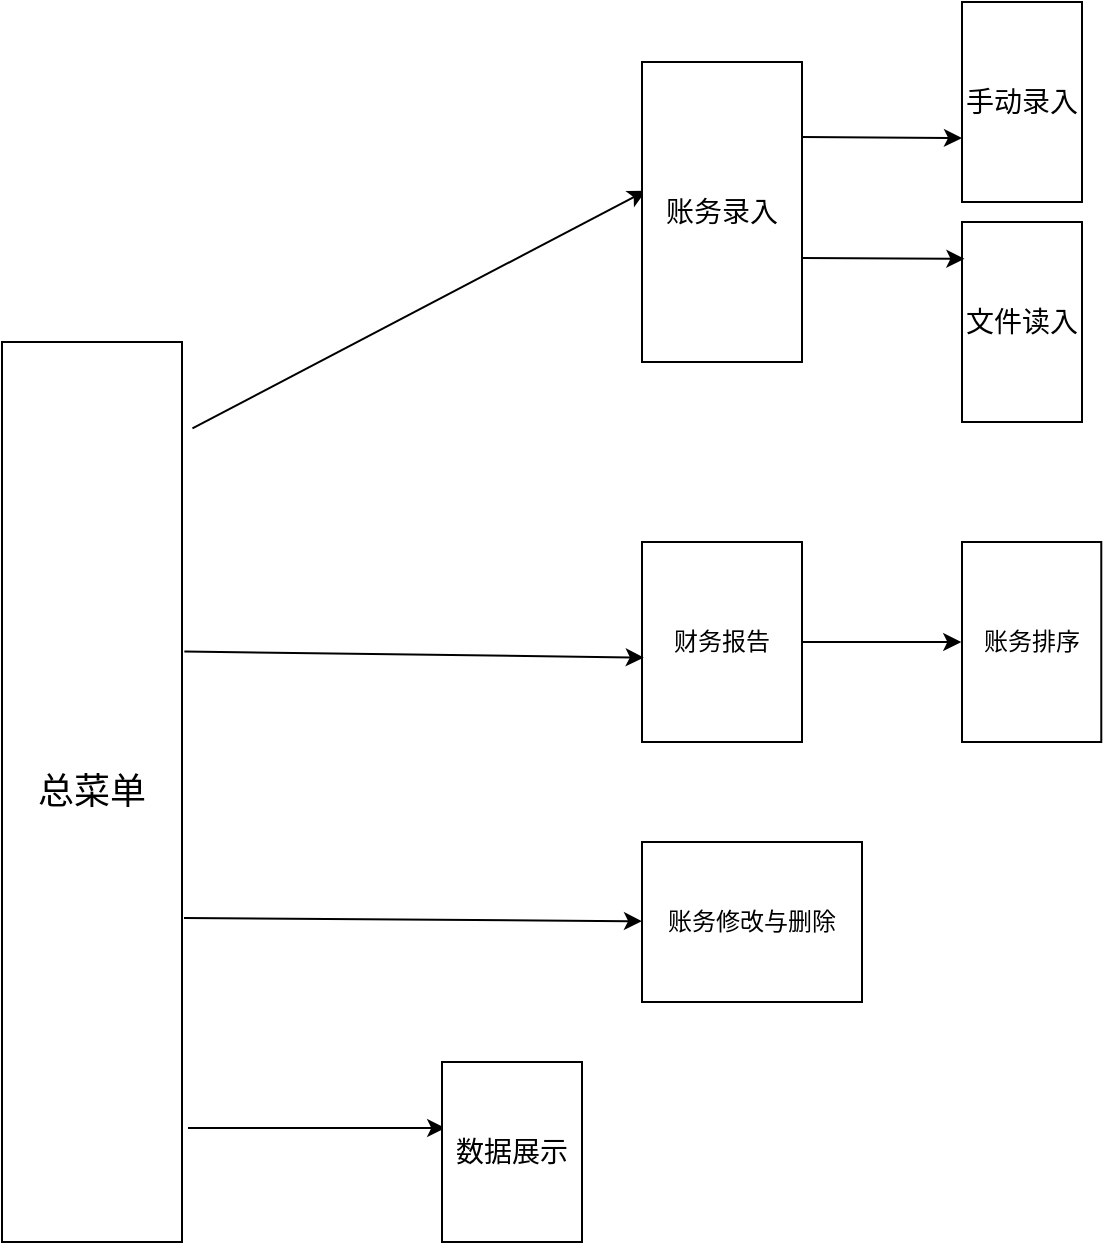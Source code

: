 <mxfile version="13.7.8" type="github">
  <diagram id="7Vw7H-i2mA9C7uz1bi9S" name="Page-1">
    <mxGraphModel dx="1221" dy="1813" grid="1" gridSize="10" guides="1" tooltips="1" connect="1" arrows="1" fold="1" page="1" pageScale="1" pageWidth="827" pageHeight="1169" math="0" shadow="0">
      <root>
        <mxCell id="0" />
        <mxCell id="1" parent="0" />
        <mxCell id="aIteqAT_gcoXnPoXTb-d-1" value="&lt;font style=&quot;font-size: 18px&quot;&gt;总菜单&lt;/font&gt;" style="rounded=0;whiteSpace=wrap;html=1;" vertex="1" parent="1">
          <mxGeometry x="150" y="70" width="90" height="450" as="geometry" />
        </mxCell>
        <mxCell id="aIteqAT_gcoXnPoXTb-d-2" value="" style="endArrow=classic;html=1;exitX=1.058;exitY=0.096;exitDx=0;exitDy=0;exitPerimeter=0;entryX=0.025;entryY=0.429;entryDx=0;entryDy=0;entryPerimeter=0;" edge="1" parent="1" source="aIteqAT_gcoXnPoXTb-d-1" target="aIteqAT_gcoXnPoXTb-d-3">
          <mxGeometry width="50" height="50" relative="1" as="geometry">
            <mxPoint x="320.0" y="-9.25" as="sourcePoint" />
            <mxPoint x="520.36" y="95" as="targetPoint" />
            <Array as="points" />
          </mxGeometry>
        </mxCell>
        <mxCell id="aIteqAT_gcoXnPoXTb-d-3" value="&lt;font style=&quot;font-size: 14px&quot;&gt;账务录入&lt;/font&gt;" style="rounded=0;whiteSpace=wrap;html=1;" vertex="1" parent="1">
          <mxGeometry x="470" y="-70" width="80" height="150" as="geometry" />
        </mxCell>
        <mxCell id="aIteqAT_gcoXnPoXTb-d-4" value="" style="endArrow=classic;html=1;exitX=1;exitY=0.25;exitDx=0;exitDy=0;" edge="1" parent="1" source="aIteqAT_gcoXnPoXTb-d-3">
          <mxGeometry width="50" height="50" relative="1" as="geometry">
            <mxPoint x="420" y="160" as="sourcePoint" />
            <mxPoint x="630" y="-32" as="targetPoint" />
          </mxGeometry>
        </mxCell>
        <mxCell id="aIteqAT_gcoXnPoXTb-d-5" value="&lt;font style=&quot;font-size: 14px&quot;&gt;手动录入&lt;/font&gt;" style="rounded=0;whiteSpace=wrap;html=1;" vertex="1" parent="1">
          <mxGeometry x="630" y="-100" width="60" height="100" as="geometry" />
        </mxCell>
        <mxCell id="aIteqAT_gcoXnPoXTb-d-8" value="&lt;font style=&quot;font-size: 14px&quot;&gt;文件读入&lt;/font&gt;" style="rounded=0;whiteSpace=wrap;html=1;" vertex="1" parent="1">
          <mxGeometry x="630" y="10" width="60" height="100" as="geometry" />
        </mxCell>
        <mxCell id="aIteqAT_gcoXnPoXTb-d-9" value="" style="endArrow=classic;html=1;entryX=0.02;entryY=0.184;entryDx=0;entryDy=0;entryPerimeter=0;" edge="1" parent="1" target="aIteqAT_gcoXnPoXTb-d-8">
          <mxGeometry width="50" height="50" relative="1" as="geometry">
            <mxPoint x="550" y="28" as="sourcePoint" />
            <mxPoint x="630" y="35" as="targetPoint" />
          </mxGeometry>
        </mxCell>
        <mxCell id="aIteqAT_gcoXnPoXTb-d-10" value="" style="endArrow=classic;html=1;entryX=0.023;entryY=0.367;entryDx=0;entryDy=0;entryPerimeter=0;" edge="1" parent="1" target="aIteqAT_gcoXnPoXTb-d-11">
          <mxGeometry width="50" height="50" relative="1" as="geometry">
            <mxPoint x="243" y="463" as="sourcePoint" />
            <mxPoint x="320" y="460" as="targetPoint" />
          </mxGeometry>
        </mxCell>
        <mxCell id="aIteqAT_gcoXnPoXTb-d-11" value="&lt;font style=&quot;font-size: 14px&quot;&gt;数据展示&lt;/font&gt;" style="rounded=0;whiteSpace=wrap;html=1;" vertex="1" parent="1">
          <mxGeometry x="370" y="430" width="70" height="90" as="geometry" />
        </mxCell>
        <mxCell id="aIteqAT_gcoXnPoXTb-d-12" value="财务报告" style="rounded=0;whiteSpace=wrap;html=1;" vertex="1" parent="1">
          <mxGeometry x="470" y="170" width="80" height="100" as="geometry" />
        </mxCell>
        <mxCell id="aIteqAT_gcoXnPoXTb-d-13" value="" style="endArrow=classic;html=1;exitX=1;exitY=0.5;exitDx=0;exitDy=0;" edge="1" parent="1" source="aIteqAT_gcoXnPoXTb-d-12">
          <mxGeometry width="50" height="50" relative="1" as="geometry">
            <mxPoint x="339.64" y="290" as="sourcePoint" />
            <mxPoint x="629.64" y="220" as="targetPoint" />
          </mxGeometry>
        </mxCell>
        <mxCell id="aIteqAT_gcoXnPoXTb-d-14" value="账务排序" style="rounded=0;whiteSpace=wrap;html=1;" vertex="1" parent="1">
          <mxGeometry x="630" y="170" width="69.64" height="100" as="geometry" />
        </mxCell>
        <mxCell id="aIteqAT_gcoXnPoXTb-d-15" value="" style="endArrow=classic;html=1;exitX=1.013;exitY=0.344;exitDx=0;exitDy=0;exitPerimeter=0;entryX=0.011;entryY=0.578;entryDx=0;entryDy=0;entryPerimeter=0;" edge="1" parent="1" source="aIteqAT_gcoXnPoXTb-d-1" target="aIteqAT_gcoXnPoXTb-d-12">
          <mxGeometry width="50" height="50" relative="1" as="geometry">
            <mxPoint x="390" y="290" as="sourcePoint" />
            <mxPoint x="440" y="240" as="targetPoint" />
          </mxGeometry>
        </mxCell>
        <mxCell id="aIteqAT_gcoXnPoXTb-d-16" value="" style="endArrow=classic;html=1;" edge="1" parent="1" target="aIteqAT_gcoXnPoXTb-d-17">
          <mxGeometry width="50" height="50" relative="1" as="geometry">
            <mxPoint x="241" y="358" as="sourcePoint" />
            <mxPoint x="470" y="347" as="targetPoint" />
          </mxGeometry>
        </mxCell>
        <mxCell id="aIteqAT_gcoXnPoXTb-d-17" value="账务修改与删除" style="rounded=0;whiteSpace=wrap;html=1;" vertex="1" parent="1">
          <mxGeometry x="470" y="320" width="110" height="80" as="geometry" />
        </mxCell>
      </root>
    </mxGraphModel>
  </diagram>
</mxfile>
